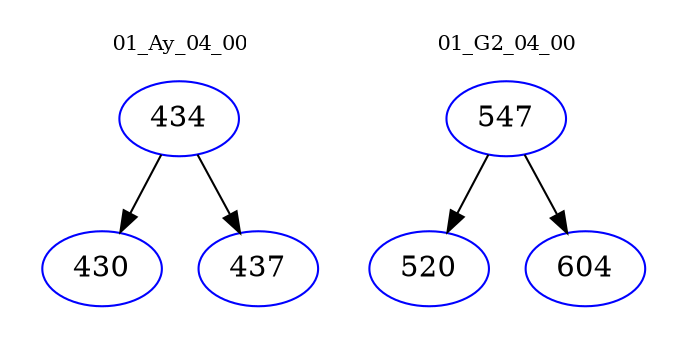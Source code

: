 digraph{
subgraph cluster_0 {
color = white
label = "01_Ay_04_00";
fontsize=10;
T0_434 [label="434", color="blue"]
T0_434 -> T0_430 [color="black"]
T0_430 [label="430", color="blue"]
T0_434 -> T0_437 [color="black"]
T0_437 [label="437", color="blue"]
}
subgraph cluster_1 {
color = white
label = "01_G2_04_00";
fontsize=10;
T1_547 [label="547", color="blue"]
T1_547 -> T1_520 [color="black"]
T1_520 [label="520", color="blue"]
T1_547 -> T1_604 [color="black"]
T1_604 [label="604", color="blue"]
}
}
